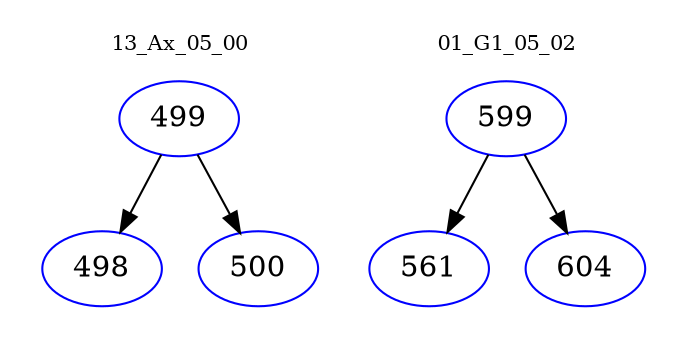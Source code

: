 digraph{
subgraph cluster_0 {
color = white
label = "13_Ax_05_00";
fontsize=10;
T0_499 [label="499", color="blue"]
T0_499 -> T0_498 [color="black"]
T0_498 [label="498", color="blue"]
T0_499 -> T0_500 [color="black"]
T0_500 [label="500", color="blue"]
}
subgraph cluster_1 {
color = white
label = "01_G1_05_02";
fontsize=10;
T1_599 [label="599", color="blue"]
T1_599 -> T1_561 [color="black"]
T1_561 [label="561", color="blue"]
T1_599 -> T1_604 [color="black"]
T1_604 [label="604", color="blue"]
}
}
